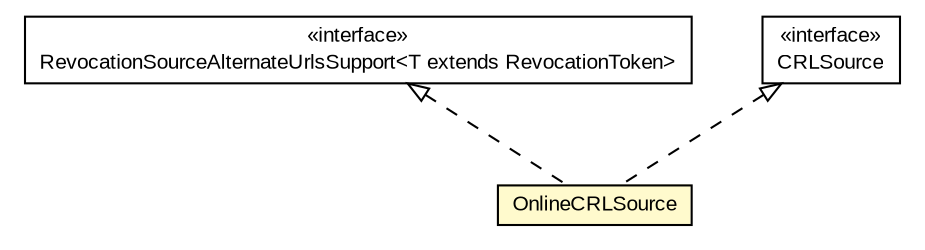 #!/usr/local/bin/dot
#
# Class diagram 
# Generated by UMLGraph version R5_6-24-gf6e263 (http://www.umlgraph.org/)
#

digraph G {
	edge [fontname="arial",fontsize=10,labelfontname="arial",labelfontsize=10];
	node [fontname="arial",fontsize=10,shape=plaintext];
	nodesep=0.25;
	ranksep=0.5;
	// eu.europa.esig.dss.x509.RevocationSourceAlternateUrlsSupport<T extends eu.europa.esig.dss.x509.RevocationToken>
	c463317 [label=<<table title="eu.europa.esig.dss.x509.RevocationSourceAlternateUrlsSupport" border="0" cellborder="1" cellspacing="0" cellpadding="2" port="p" href="../../x509/RevocationSourceAlternateUrlsSupport.html">
		<tr><td><table border="0" cellspacing="0" cellpadding="1">
<tr><td align="center" balign="center"> &#171;interface&#187; </td></tr>
<tr><td align="center" balign="center"> RevocationSourceAlternateUrlsSupport&lt;T extends RevocationToken&gt; </td></tr>
		</table></td></tr>
		</table>>, URL="../../x509/RevocationSourceAlternateUrlsSupport.html", fontname="arial", fontcolor="black", fontsize=10.0];
	// eu.europa.esig.dss.x509.crl.CRLSource
	c463337 [label=<<table title="eu.europa.esig.dss.x509.crl.CRLSource" border="0" cellborder="1" cellspacing="0" cellpadding="2" port="p" href="../../x509/crl/CRLSource.html">
		<tr><td><table border="0" cellspacing="0" cellpadding="1">
<tr><td align="center" balign="center"> &#171;interface&#187; </td></tr>
<tr><td align="center" balign="center"> CRLSource </td></tr>
		</table></td></tr>
		</table>>, URL="../../x509/crl/CRLSource.html", fontname="arial", fontcolor="black", fontsize=10.0];
	// eu.europa.esig.dss.client.crl.OnlineCRLSource
	c463754 [label=<<table title="eu.europa.esig.dss.client.crl.OnlineCRLSource" border="0" cellborder="1" cellspacing="0" cellpadding="2" port="p" bgcolor="lemonChiffon" href="./OnlineCRLSource.html">
		<tr><td><table border="0" cellspacing="0" cellpadding="1">
<tr><td align="center" balign="center"> OnlineCRLSource </td></tr>
		</table></td></tr>
		</table>>, URL="./OnlineCRLSource.html", fontname="arial", fontcolor="black", fontsize=10.0];
	//eu.europa.esig.dss.client.crl.OnlineCRLSource implements eu.europa.esig.dss.x509.crl.CRLSource
	c463337:p -> c463754:p [dir=back,arrowtail=empty,style=dashed];
	//eu.europa.esig.dss.client.crl.OnlineCRLSource implements eu.europa.esig.dss.x509.RevocationSourceAlternateUrlsSupport<T extends eu.europa.esig.dss.x509.RevocationToken>
	c463317:p -> c463754:p [dir=back,arrowtail=empty,style=dashed];
}

